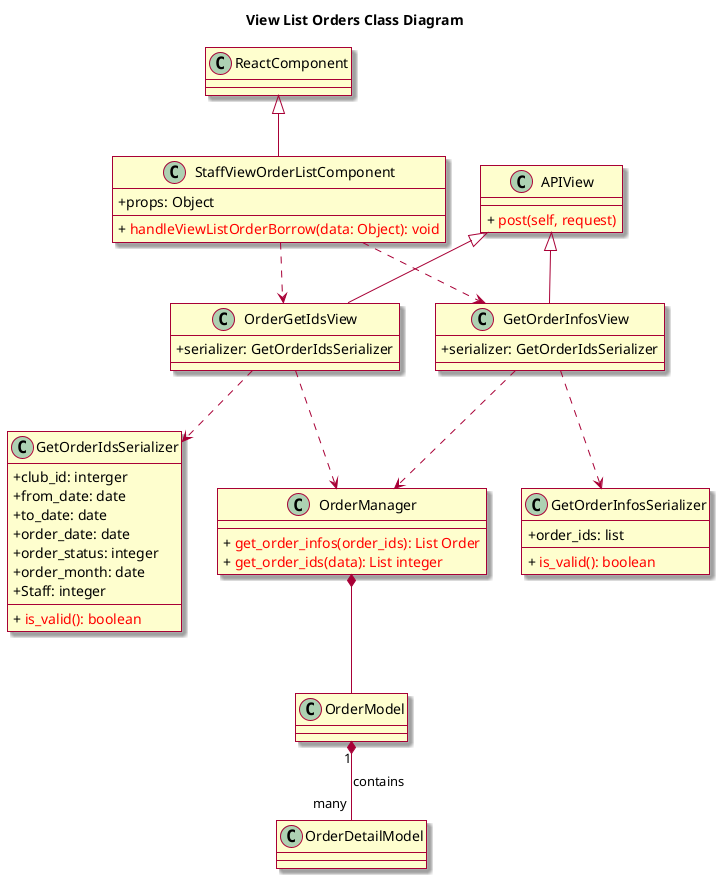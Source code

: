 @startuml
skin rose
skinparam classAttributeIconSize 0

title View List Orders Class Diagram
class ReactComponent

class StaffViewOrderListComponent {
	+ props: Object
	+ {method} <color:red> handleViewListOrderBorrow(data: Object): void
}

class OrderGetIdsView {
	+ serializer: GetOrderIdsSerializer
}

class GetOrderInfosView {
	+ serializer: GetOrderIdsSerializer
}

class APIView {
	+ {method} <color:red> post(self, request)
}

class GetOrderInfosSerializer {
	+  order_ids: list
	+ {method} <color:red> is_valid(): boolean
}

class GetOrderIdsSerializer {
	+  club_id: interger
	+  from_date: date
	+  to_date: date
	+  order_date: date
	+  order_status: integer
	+  order_month: date
	+  Staff: integer
	+ {method} <color:red> is_valid(): boolean
}
class OrderManager {
	+ {method} <color:red> get_order_infos(order_ids): List Order
	+ {method} <color:red> get_order_ids(data): List integer
}

class OrderModel {
}
class OrderDetailModel {
}

ReactComponent <|-- StaffViewOrderListComponent
APIView <|-- OrderGetIdsView
APIView <|-- GetOrderInfosView
StaffViewOrderListComponent ..> OrderGetIdsView
StaffViewOrderListComponent ..> GetOrderInfosView
GetOrderInfosView ..> GetOrderInfosSerializer
GetOrderInfosView ..> OrderManager
OrderGetIdsView ..> GetOrderIdsSerializer
OrderGetIdsView ..> OrderManager
OrderManager *-- OrderModel
OrderModel "1" *-- "many" OrderDetailModel : contains
@enduml

